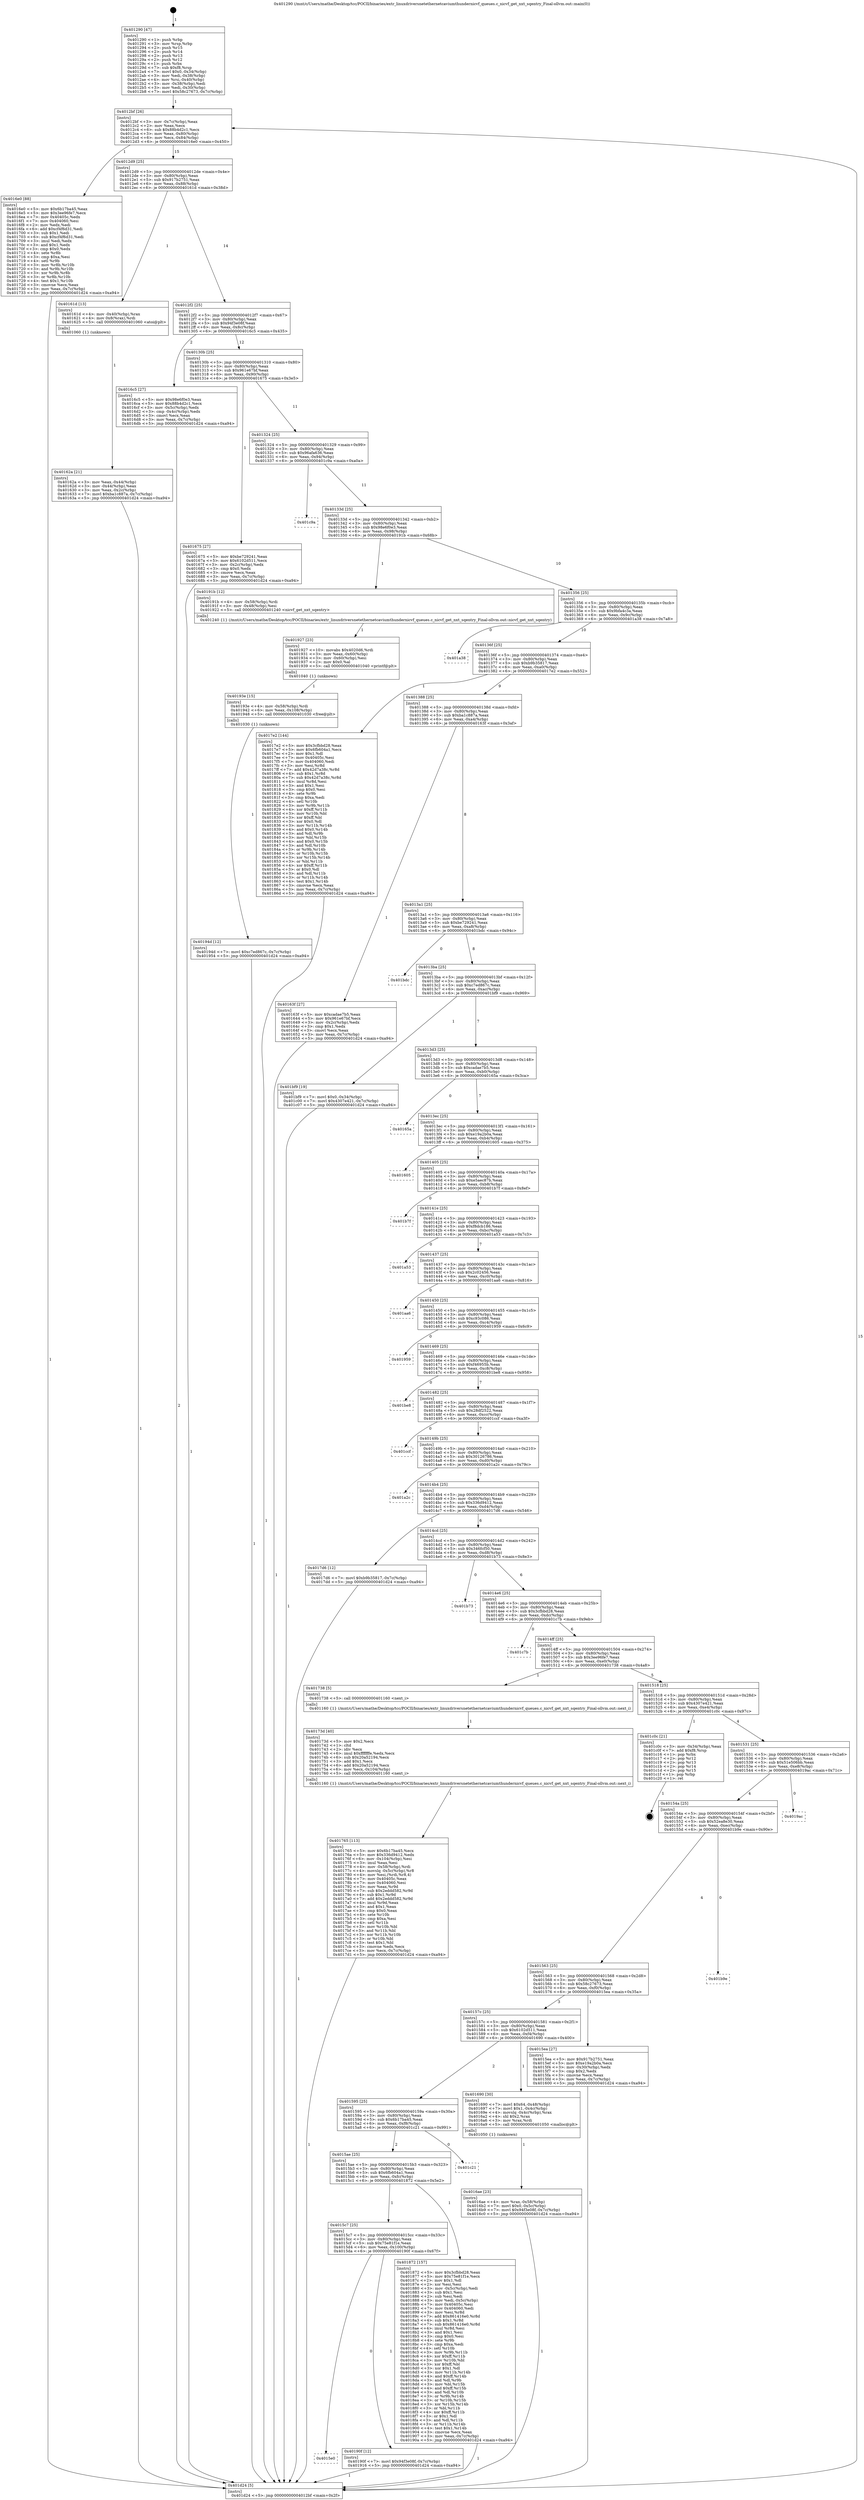 digraph "0x401290" {
  label = "0x401290 (/mnt/c/Users/mathe/Desktop/tcc/POCII/binaries/extr_linuxdriversnetethernetcaviumthundernicvf_queues.c_nicvf_get_nxt_sqentry_Final-ollvm.out::main(0))"
  labelloc = "t"
  node[shape=record]

  Entry [label="",width=0.3,height=0.3,shape=circle,fillcolor=black,style=filled]
  "0x4012bf" [label="{
     0x4012bf [26]\l
     | [instrs]\l
     &nbsp;&nbsp;0x4012bf \<+3\>: mov -0x7c(%rbp),%eax\l
     &nbsp;&nbsp;0x4012c2 \<+2\>: mov %eax,%ecx\l
     &nbsp;&nbsp;0x4012c4 \<+6\>: sub $0x88b4d2c1,%ecx\l
     &nbsp;&nbsp;0x4012ca \<+3\>: mov %eax,-0x80(%rbp)\l
     &nbsp;&nbsp;0x4012cd \<+6\>: mov %ecx,-0x84(%rbp)\l
     &nbsp;&nbsp;0x4012d3 \<+6\>: je 00000000004016e0 \<main+0x450\>\l
  }"]
  "0x4016e0" [label="{
     0x4016e0 [88]\l
     | [instrs]\l
     &nbsp;&nbsp;0x4016e0 \<+5\>: mov $0x6b17ba45,%eax\l
     &nbsp;&nbsp;0x4016e5 \<+5\>: mov $0x3ee96fe7,%ecx\l
     &nbsp;&nbsp;0x4016ea \<+7\>: mov 0x40405c,%edx\l
     &nbsp;&nbsp;0x4016f1 \<+7\>: mov 0x404060,%esi\l
     &nbsp;&nbsp;0x4016f8 \<+2\>: mov %edx,%edi\l
     &nbsp;&nbsp;0x4016fa \<+6\>: add $0xcf4f6d31,%edi\l
     &nbsp;&nbsp;0x401700 \<+3\>: sub $0x1,%edi\l
     &nbsp;&nbsp;0x401703 \<+6\>: sub $0xcf4f6d31,%edi\l
     &nbsp;&nbsp;0x401709 \<+3\>: imul %edi,%edx\l
     &nbsp;&nbsp;0x40170c \<+3\>: and $0x1,%edx\l
     &nbsp;&nbsp;0x40170f \<+3\>: cmp $0x0,%edx\l
     &nbsp;&nbsp;0x401712 \<+4\>: sete %r8b\l
     &nbsp;&nbsp;0x401716 \<+3\>: cmp $0xa,%esi\l
     &nbsp;&nbsp;0x401719 \<+4\>: setl %r9b\l
     &nbsp;&nbsp;0x40171d \<+3\>: mov %r8b,%r10b\l
     &nbsp;&nbsp;0x401720 \<+3\>: and %r9b,%r10b\l
     &nbsp;&nbsp;0x401723 \<+3\>: xor %r9b,%r8b\l
     &nbsp;&nbsp;0x401726 \<+3\>: or %r8b,%r10b\l
     &nbsp;&nbsp;0x401729 \<+4\>: test $0x1,%r10b\l
     &nbsp;&nbsp;0x40172d \<+3\>: cmovne %ecx,%eax\l
     &nbsp;&nbsp;0x401730 \<+3\>: mov %eax,-0x7c(%rbp)\l
     &nbsp;&nbsp;0x401733 \<+5\>: jmp 0000000000401d24 \<main+0xa94\>\l
  }"]
  "0x4012d9" [label="{
     0x4012d9 [25]\l
     | [instrs]\l
     &nbsp;&nbsp;0x4012d9 \<+5\>: jmp 00000000004012de \<main+0x4e\>\l
     &nbsp;&nbsp;0x4012de \<+3\>: mov -0x80(%rbp),%eax\l
     &nbsp;&nbsp;0x4012e1 \<+5\>: sub $0x917b2751,%eax\l
     &nbsp;&nbsp;0x4012e6 \<+6\>: mov %eax,-0x88(%rbp)\l
     &nbsp;&nbsp;0x4012ec \<+6\>: je 000000000040161d \<main+0x38d\>\l
  }"]
  Exit [label="",width=0.3,height=0.3,shape=circle,fillcolor=black,style=filled,peripheries=2]
  "0x40161d" [label="{
     0x40161d [13]\l
     | [instrs]\l
     &nbsp;&nbsp;0x40161d \<+4\>: mov -0x40(%rbp),%rax\l
     &nbsp;&nbsp;0x401621 \<+4\>: mov 0x8(%rax),%rdi\l
     &nbsp;&nbsp;0x401625 \<+5\>: call 0000000000401060 \<atoi@plt\>\l
     | [calls]\l
     &nbsp;&nbsp;0x401060 \{1\} (unknown)\l
  }"]
  "0x4012f2" [label="{
     0x4012f2 [25]\l
     | [instrs]\l
     &nbsp;&nbsp;0x4012f2 \<+5\>: jmp 00000000004012f7 \<main+0x67\>\l
     &nbsp;&nbsp;0x4012f7 \<+3\>: mov -0x80(%rbp),%eax\l
     &nbsp;&nbsp;0x4012fa \<+5\>: sub $0x94f3e08f,%eax\l
     &nbsp;&nbsp;0x4012ff \<+6\>: mov %eax,-0x8c(%rbp)\l
     &nbsp;&nbsp;0x401305 \<+6\>: je 00000000004016c5 \<main+0x435\>\l
  }"]
  "0x40194d" [label="{
     0x40194d [12]\l
     | [instrs]\l
     &nbsp;&nbsp;0x40194d \<+7\>: movl $0xc7ed867c,-0x7c(%rbp)\l
     &nbsp;&nbsp;0x401954 \<+5\>: jmp 0000000000401d24 \<main+0xa94\>\l
  }"]
  "0x4016c5" [label="{
     0x4016c5 [27]\l
     | [instrs]\l
     &nbsp;&nbsp;0x4016c5 \<+5\>: mov $0x98e6f0e3,%eax\l
     &nbsp;&nbsp;0x4016ca \<+5\>: mov $0x88b4d2c1,%ecx\l
     &nbsp;&nbsp;0x4016cf \<+3\>: mov -0x5c(%rbp),%edx\l
     &nbsp;&nbsp;0x4016d2 \<+3\>: cmp -0x4c(%rbp),%edx\l
     &nbsp;&nbsp;0x4016d5 \<+3\>: cmovl %ecx,%eax\l
     &nbsp;&nbsp;0x4016d8 \<+3\>: mov %eax,-0x7c(%rbp)\l
     &nbsp;&nbsp;0x4016db \<+5\>: jmp 0000000000401d24 \<main+0xa94\>\l
  }"]
  "0x40130b" [label="{
     0x40130b [25]\l
     | [instrs]\l
     &nbsp;&nbsp;0x40130b \<+5\>: jmp 0000000000401310 \<main+0x80\>\l
     &nbsp;&nbsp;0x401310 \<+3\>: mov -0x80(%rbp),%eax\l
     &nbsp;&nbsp;0x401313 \<+5\>: sub $0x961e67bf,%eax\l
     &nbsp;&nbsp;0x401318 \<+6\>: mov %eax,-0x90(%rbp)\l
     &nbsp;&nbsp;0x40131e \<+6\>: je 0000000000401675 \<main+0x3e5\>\l
  }"]
  "0x40193e" [label="{
     0x40193e [15]\l
     | [instrs]\l
     &nbsp;&nbsp;0x40193e \<+4\>: mov -0x58(%rbp),%rdi\l
     &nbsp;&nbsp;0x401942 \<+6\>: mov %eax,-0x108(%rbp)\l
     &nbsp;&nbsp;0x401948 \<+5\>: call 0000000000401030 \<free@plt\>\l
     | [calls]\l
     &nbsp;&nbsp;0x401030 \{1\} (unknown)\l
  }"]
  "0x401675" [label="{
     0x401675 [27]\l
     | [instrs]\l
     &nbsp;&nbsp;0x401675 \<+5\>: mov $0xbe729241,%eax\l
     &nbsp;&nbsp;0x40167a \<+5\>: mov $0x6102d511,%ecx\l
     &nbsp;&nbsp;0x40167f \<+3\>: mov -0x2c(%rbp),%edx\l
     &nbsp;&nbsp;0x401682 \<+3\>: cmp $0x0,%edx\l
     &nbsp;&nbsp;0x401685 \<+3\>: cmove %ecx,%eax\l
     &nbsp;&nbsp;0x401688 \<+3\>: mov %eax,-0x7c(%rbp)\l
     &nbsp;&nbsp;0x40168b \<+5\>: jmp 0000000000401d24 \<main+0xa94\>\l
  }"]
  "0x401324" [label="{
     0x401324 [25]\l
     | [instrs]\l
     &nbsp;&nbsp;0x401324 \<+5\>: jmp 0000000000401329 \<main+0x99\>\l
     &nbsp;&nbsp;0x401329 \<+3\>: mov -0x80(%rbp),%eax\l
     &nbsp;&nbsp;0x40132c \<+5\>: sub $0x96afa636,%eax\l
     &nbsp;&nbsp;0x401331 \<+6\>: mov %eax,-0x94(%rbp)\l
     &nbsp;&nbsp;0x401337 \<+6\>: je 0000000000401c9a \<main+0xa0a\>\l
  }"]
  "0x401927" [label="{
     0x401927 [23]\l
     | [instrs]\l
     &nbsp;&nbsp;0x401927 \<+10\>: movabs $0x4020d6,%rdi\l
     &nbsp;&nbsp;0x401931 \<+3\>: mov %eax,-0x60(%rbp)\l
     &nbsp;&nbsp;0x401934 \<+3\>: mov -0x60(%rbp),%esi\l
     &nbsp;&nbsp;0x401937 \<+2\>: mov $0x0,%al\l
     &nbsp;&nbsp;0x401939 \<+5\>: call 0000000000401040 \<printf@plt\>\l
     | [calls]\l
     &nbsp;&nbsp;0x401040 \{1\} (unknown)\l
  }"]
  "0x401c9a" [label="{
     0x401c9a\l
  }", style=dashed]
  "0x40133d" [label="{
     0x40133d [25]\l
     | [instrs]\l
     &nbsp;&nbsp;0x40133d \<+5\>: jmp 0000000000401342 \<main+0xb2\>\l
     &nbsp;&nbsp;0x401342 \<+3\>: mov -0x80(%rbp),%eax\l
     &nbsp;&nbsp;0x401345 \<+5\>: sub $0x98e6f0e3,%eax\l
     &nbsp;&nbsp;0x40134a \<+6\>: mov %eax,-0x98(%rbp)\l
     &nbsp;&nbsp;0x401350 \<+6\>: je 000000000040191b \<main+0x68b\>\l
  }"]
  "0x4015e0" [label="{
     0x4015e0\l
  }", style=dashed]
  "0x40191b" [label="{
     0x40191b [12]\l
     | [instrs]\l
     &nbsp;&nbsp;0x40191b \<+4\>: mov -0x58(%rbp),%rdi\l
     &nbsp;&nbsp;0x40191f \<+3\>: mov -0x48(%rbp),%esi\l
     &nbsp;&nbsp;0x401922 \<+5\>: call 0000000000401240 \<nicvf_get_nxt_sqentry\>\l
     | [calls]\l
     &nbsp;&nbsp;0x401240 \{1\} (/mnt/c/Users/mathe/Desktop/tcc/POCII/binaries/extr_linuxdriversnetethernetcaviumthundernicvf_queues.c_nicvf_get_nxt_sqentry_Final-ollvm.out::nicvf_get_nxt_sqentry)\l
  }"]
  "0x401356" [label="{
     0x401356 [25]\l
     | [instrs]\l
     &nbsp;&nbsp;0x401356 \<+5\>: jmp 000000000040135b \<main+0xcb\>\l
     &nbsp;&nbsp;0x40135b \<+3\>: mov -0x80(%rbp),%eax\l
     &nbsp;&nbsp;0x40135e \<+5\>: sub $0x9bfa4c3a,%eax\l
     &nbsp;&nbsp;0x401363 \<+6\>: mov %eax,-0x9c(%rbp)\l
     &nbsp;&nbsp;0x401369 \<+6\>: je 0000000000401a38 \<main+0x7a8\>\l
  }"]
  "0x40190f" [label="{
     0x40190f [12]\l
     | [instrs]\l
     &nbsp;&nbsp;0x40190f \<+7\>: movl $0x94f3e08f,-0x7c(%rbp)\l
     &nbsp;&nbsp;0x401916 \<+5\>: jmp 0000000000401d24 \<main+0xa94\>\l
  }"]
  "0x401a38" [label="{
     0x401a38\l
  }", style=dashed]
  "0x40136f" [label="{
     0x40136f [25]\l
     | [instrs]\l
     &nbsp;&nbsp;0x40136f \<+5\>: jmp 0000000000401374 \<main+0xe4\>\l
     &nbsp;&nbsp;0x401374 \<+3\>: mov -0x80(%rbp),%eax\l
     &nbsp;&nbsp;0x401377 \<+5\>: sub $0xb9b35817,%eax\l
     &nbsp;&nbsp;0x40137c \<+6\>: mov %eax,-0xa0(%rbp)\l
     &nbsp;&nbsp;0x401382 \<+6\>: je 00000000004017e2 \<main+0x552\>\l
  }"]
  "0x4015c7" [label="{
     0x4015c7 [25]\l
     | [instrs]\l
     &nbsp;&nbsp;0x4015c7 \<+5\>: jmp 00000000004015cc \<main+0x33c\>\l
     &nbsp;&nbsp;0x4015cc \<+3\>: mov -0x80(%rbp),%eax\l
     &nbsp;&nbsp;0x4015cf \<+5\>: sub $0x75e81f1e,%eax\l
     &nbsp;&nbsp;0x4015d4 \<+6\>: mov %eax,-0x100(%rbp)\l
     &nbsp;&nbsp;0x4015da \<+6\>: je 000000000040190f \<main+0x67f\>\l
  }"]
  "0x4017e2" [label="{
     0x4017e2 [144]\l
     | [instrs]\l
     &nbsp;&nbsp;0x4017e2 \<+5\>: mov $0x3cfbbd28,%eax\l
     &nbsp;&nbsp;0x4017e7 \<+5\>: mov $0x6fb604a1,%ecx\l
     &nbsp;&nbsp;0x4017ec \<+2\>: mov $0x1,%dl\l
     &nbsp;&nbsp;0x4017ee \<+7\>: mov 0x40405c,%esi\l
     &nbsp;&nbsp;0x4017f5 \<+7\>: mov 0x404060,%edi\l
     &nbsp;&nbsp;0x4017fc \<+3\>: mov %esi,%r8d\l
     &nbsp;&nbsp;0x4017ff \<+7\>: add $0x42d7a38c,%r8d\l
     &nbsp;&nbsp;0x401806 \<+4\>: sub $0x1,%r8d\l
     &nbsp;&nbsp;0x40180a \<+7\>: sub $0x42d7a38c,%r8d\l
     &nbsp;&nbsp;0x401811 \<+4\>: imul %r8d,%esi\l
     &nbsp;&nbsp;0x401815 \<+3\>: and $0x1,%esi\l
     &nbsp;&nbsp;0x401818 \<+3\>: cmp $0x0,%esi\l
     &nbsp;&nbsp;0x40181b \<+4\>: sete %r9b\l
     &nbsp;&nbsp;0x40181f \<+3\>: cmp $0xa,%edi\l
     &nbsp;&nbsp;0x401822 \<+4\>: setl %r10b\l
     &nbsp;&nbsp;0x401826 \<+3\>: mov %r9b,%r11b\l
     &nbsp;&nbsp;0x401829 \<+4\>: xor $0xff,%r11b\l
     &nbsp;&nbsp;0x40182d \<+3\>: mov %r10b,%bl\l
     &nbsp;&nbsp;0x401830 \<+3\>: xor $0xff,%bl\l
     &nbsp;&nbsp;0x401833 \<+3\>: xor $0x0,%dl\l
     &nbsp;&nbsp;0x401836 \<+3\>: mov %r11b,%r14b\l
     &nbsp;&nbsp;0x401839 \<+4\>: and $0x0,%r14b\l
     &nbsp;&nbsp;0x40183d \<+3\>: and %dl,%r9b\l
     &nbsp;&nbsp;0x401840 \<+3\>: mov %bl,%r15b\l
     &nbsp;&nbsp;0x401843 \<+4\>: and $0x0,%r15b\l
     &nbsp;&nbsp;0x401847 \<+3\>: and %dl,%r10b\l
     &nbsp;&nbsp;0x40184a \<+3\>: or %r9b,%r14b\l
     &nbsp;&nbsp;0x40184d \<+3\>: or %r10b,%r15b\l
     &nbsp;&nbsp;0x401850 \<+3\>: xor %r15b,%r14b\l
     &nbsp;&nbsp;0x401853 \<+3\>: or %bl,%r11b\l
     &nbsp;&nbsp;0x401856 \<+4\>: xor $0xff,%r11b\l
     &nbsp;&nbsp;0x40185a \<+3\>: or $0x0,%dl\l
     &nbsp;&nbsp;0x40185d \<+3\>: and %dl,%r11b\l
     &nbsp;&nbsp;0x401860 \<+3\>: or %r11b,%r14b\l
     &nbsp;&nbsp;0x401863 \<+4\>: test $0x1,%r14b\l
     &nbsp;&nbsp;0x401867 \<+3\>: cmovne %ecx,%eax\l
     &nbsp;&nbsp;0x40186a \<+3\>: mov %eax,-0x7c(%rbp)\l
     &nbsp;&nbsp;0x40186d \<+5\>: jmp 0000000000401d24 \<main+0xa94\>\l
  }"]
  "0x401388" [label="{
     0x401388 [25]\l
     | [instrs]\l
     &nbsp;&nbsp;0x401388 \<+5\>: jmp 000000000040138d \<main+0xfd\>\l
     &nbsp;&nbsp;0x40138d \<+3\>: mov -0x80(%rbp),%eax\l
     &nbsp;&nbsp;0x401390 \<+5\>: sub $0xba1c887a,%eax\l
     &nbsp;&nbsp;0x401395 \<+6\>: mov %eax,-0xa4(%rbp)\l
     &nbsp;&nbsp;0x40139b \<+6\>: je 000000000040163f \<main+0x3af\>\l
  }"]
  "0x401872" [label="{
     0x401872 [157]\l
     | [instrs]\l
     &nbsp;&nbsp;0x401872 \<+5\>: mov $0x3cfbbd28,%eax\l
     &nbsp;&nbsp;0x401877 \<+5\>: mov $0x75e81f1e,%ecx\l
     &nbsp;&nbsp;0x40187c \<+2\>: mov $0x1,%dl\l
     &nbsp;&nbsp;0x40187e \<+2\>: xor %esi,%esi\l
     &nbsp;&nbsp;0x401880 \<+3\>: mov -0x5c(%rbp),%edi\l
     &nbsp;&nbsp;0x401883 \<+3\>: sub $0x1,%esi\l
     &nbsp;&nbsp;0x401886 \<+2\>: sub %esi,%edi\l
     &nbsp;&nbsp;0x401888 \<+3\>: mov %edi,-0x5c(%rbp)\l
     &nbsp;&nbsp;0x40188b \<+7\>: mov 0x40405c,%esi\l
     &nbsp;&nbsp;0x401892 \<+7\>: mov 0x404060,%edi\l
     &nbsp;&nbsp;0x401899 \<+3\>: mov %esi,%r8d\l
     &nbsp;&nbsp;0x40189c \<+7\>: add $0x861416e0,%r8d\l
     &nbsp;&nbsp;0x4018a3 \<+4\>: sub $0x1,%r8d\l
     &nbsp;&nbsp;0x4018a7 \<+7\>: sub $0x861416e0,%r8d\l
     &nbsp;&nbsp;0x4018ae \<+4\>: imul %r8d,%esi\l
     &nbsp;&nbsp;0x4018b2 \<+3\>: and $0x1,%esi\l
     &nbsp;&nbsp;0x4018b5 \<+3\>: cmp $0x0,%esi\l
     &nbsp;&nbsp;0x4018b8 \<+4\>: sete %r9b\l
     &nbsp;&nbsp;0x4018bc \<+3\>: cmp $0xa,%edi\l
     &nbsp;&nbsp;0x4018bf \<+4\>: setl %r10b\l
     &nbsp;&nbsp;0x4018c3 \<+3\>: mov %r9b,%r11b\l
     &nbsp;&nbsp;0x4018c6 \<+4\>: xor $0xff,%r11b\l
     &nbsp;&nbsp;0x4018ca \<+3\>: mov %r10b,%bl\l
     &nbsp;&nbsp;0x4018cd \<+3\>: xor $0xff,%bl\l
     &nbsp;&nbsp;0x4018d0 \<+3\>: xor $0x1,%dl\l
     &nbsp;&nbsp;0x4018d3 \<+3\>: mov %r11b,%r14b\l
     &nbsp;&nbsp;0x4018d6 \<+4\>: and $0xff,%r14b\l
     &nbsp;&nbsp;0x4018da \<+3\>: and %dl,%r9b\l
     &nbsp;&nbsp;0x4018dd \<+3\>: mov %bl,%r15b\l
     &nbsp;&nbsp;0x4018e0 \<+4\>: and $0xff,%r15b\l
     &nbsp;&nbsp;0x4018e4 \<+3\>: and %dl,%r10b\l
     &nbsp;&nbsp;0x4018e7 \<+3\>: or %r9b,%r14b\l
     &nbsp;&nbsp;0x4018ea \<+3\>: or %r10b,%r15b\l
     &nbsp;&nbsp;0x4018ed \<+3\>: xor %r15b,%r14b\l
     &nbsp;&nbsp;0x4018f0 \<+3\>: or %bl,%r11b\l
     &nbsp;&nbsp;0x4018f3 \<+4\>: xor $0xff,%r11b\l
     &nbsp;&nbsp;0x4018f7 \<+3\>: or $0x1,%dl\l
     &nbsp;&nbsp;0x4018fa \<+3\>: and %dl,%r11b\l
     &nbsp;&nbsp;0x4018fd \<+3\>: or %r11b,%r14b\l
     &nbsp;&nbsp;0x401900 \<+4\>: test $0x1,%r14b\l
     &nbsp;&nbsp;0x401904 \<+3\>: cmovne %ecx,%eax\l
     &nbsp;&nbsp;0x401907 \<+3\>: mov %eax,-0x7c(%rbp)\l
     &nbsp;&nbsp;0x40190a \<+5\>: jmp 0000000000401d24 \<main+0xa94\>\l
  }"]
  "0x40163f" [label="{
     0x40163f [27]\l
     | [instrs]\l
     &nbsp;&nbsp;0x40163f \<+5\>: mov $0xcadae7b5,%eax\l
     &nbsp;&nbsp;0x401644 \<+5\>: mov $0x961e67bf,%ecx\l
     &nbsp;&nbsp;0x401649 \<+3\>: mov -0x2c(%rbp),%edx\l
     &nbsp;&nbsp;0x40164c \<+3\>: cmp $0x1,%edx\l
     &nbsp;&nbsp;0x40164f \<+3\>: cmovl %ecx,%eax\l
     &nbsp;&nbsp;0x401652 \<+3\>: mov %eax,-0x7c(%rbp)\l
     &nbsp;&nbsp;0x401655 \<+5\>: jmp 0000000000401d24 \<main+0xa94\>\l
  }"]
  "0x4013a1" [label="{
     0x4013a1 [25]\l
     | [instrs]\l
     &nbsp;&nbsp;0x4013a1 \<+5\>: jmp 00000000004013a6 \<main+0x116\>\l
     &nbsp;&nbsp;0x4013a6 \<+3\>: mov -0x80(%rbp),%eax\l
     &nbsp;&nbsp;0x4013a9 \<+5\>: sub $0xbe729241,%eax\l
     &nbsp;&nbsp;0x4013ae \<+6\>: mov %eax,-0xa8(%rbp)\l
     &nbsp;&nbsp;0x4013b4 \<+6\>: je 0000000000401bdc \<main+0x94c\>\l
  }"]
  "0x4015ae" [label="{
     0x4015ae [25]\l
     | [instrs]\l
     &nbsp;&nbsp;0x4015ae \<+5\>: jmp 00000000004015b3 \<main+0x323\>\l
     &nbsp;&nbsp;0x4015b3 \<+3\>: mov -0x80(%rbp),%eax\l
     &nbsp;&nbsp;0x4015b6 \<+5\>: sub $0x6fb604a1,%eax\l
     &nbsp;&nbsp;0x4015bb \<+6\>: mov %eax,-0xfc(%rbp)\l
     &nbsp;&nbsp;0x4015c1 \<+6\>: je 0000000000401872 \<main+0x5e2\>\l
  }"]
  "0x401bdc" [label="{
     0x401bdc\l
  }", style=dashed]
  "0x4013ba" [label="{
     0x4013ba [25]\l
     | [instrs]\l
     &nbsp;&nbsp;0x4013ba \<+5\>: jmp 00000000004013bf \<main+0x12f\>\l
     &nbsp;&nbsp;0x4013bf \<+3\>: mov -0x80(%rbp),%eax\l
     &nbsp;&nbsp;0x4013c2 \<+5\>: sub $0xc7ed867c,%eax\l
     &nbsp;&nbsp;0x4013c7 \<+6\>: mov %eax,-0xac(%rbp)\l
     &nbsp;&nbsp;0x4013cd \<+6\>: je 0000000000401bf9 \<main+0x969\>\l
  }"]
  "0x401c21" [label="{
     0x401c21\l
  }", style=dashed]
  "0x401bf9" [label="{
     0x401bf9 [19]\l
     | [instrs]\l
     &nbsp;&nbsp;0x401bf9 \<+7\>: movl $0x0,-0x34(%rbp)\l
     &nbsp;&nbsp;0x401c00 \<+7\>: movl $0x4307e421,-0x7c(%rbp)\l
     &nbsp;&nbsp;0x401c07 \<+5\>: jmp 0000000000401d24 \<main+0xa94\>\l
  }"]
  "0x4013d3" [label="{
     0x4013d3 [25]\l
     | [instrs]\l
     &nbsp;&nbsp;0x4013d3 \<+5\>: jmp 00000000004013d8 \<main+0x148\>\l
     &nbsp;&nbsp;0x4013d8 \<+3\>: mov -0x80(%rbp),%eax\l
     &nbsp;&nbsp;0x4013db \<+5\>: sub $0xcadae7b5,%eax\l
     &nbsp;&nbsp;0x4013e0 \<+6\>: mov %eax,-0xb0(%rbp)\l
     &nbsp;&nbsp;0x4013e6 \<+6\>: je 000000000040165a \<main+0x3ca\>\l
  }"]
  "0x401765" [label="{
     0x401765 [113]\l
     | [instrs]\l
     &nbsp;&nbsp;0x401765 \<+5\>: mov $0x6b17ba45,%ecx\l
     &nbsp;&nbsp;0x40176a \<+5\>: mov $0x336d9412,%edx\l
     &nbsp;&nbsp;0x40176f \<+6\>: mov -0x104(%rbp),%esi\l
     &nbsp;&nbsp;0x401775 \<+3\>: imul %eax,%esi\l
     &nbsp;&nbsp;0x401778 \<+4\>: mov -0x58(%rbp),%rdi\l
     &nbsp;&nbsp;0x40177c \<+4\>: movslq -0x5c(%rbp),%r8\l
     &nbsp;&nbsp;0x401780 \<+4\>: mov %esi,(%rdi,%r8,4)\l
     &nbsp;&nbsp;0x401784 \<+7\>: mov 0x40405c,%eax\l
     &nbsp;&nbsp;0x40178b \<+7\>: mov 0x404060,%esi\l
     &nbsp;&nbsp;0x401792 \<+3\>: mov %eax,%r9d\l
     &nbsp;&nbsp;0x401795 \<+7\>: sub $0x2eddd582,%r9d\l
     &nbsp;&nbsp;0x40179c \<+4\>: sub $0x1,%r9d\l
     &nbsp;&nbsp;0x4017a0 \<+7\>: add $0x2eddd582,%r9d\l
     &nbsp;&nbsp;0x4017a7 \<+4\>: imul %r9d,%eax\l
     &nbsp;&nbsp;0x4017ab \<+3\>: and $0x1,%eax\l
     &nbsp;&nbsp;0x4017ae \<+3\>: cmp $0x0,%eax\l
     &nbsp;&nbsp;0x4017b1 \<+4\>: sete %r10b\l
     &nbsp;&nbsp;0x4017b5 \<+3\>: cmp $0xa,%esi\l
     &nbsp;&nbsp;0x4017b8 \<+4\>: setl %r11b\l
     &nbsp;&nbsp;0x4017bc \<+3\>: mov %r10b,%bl\l
     &nbsp;&nbsp;0x4017bf \<+3\>: and %r11b,%bl\l
     &nbsp;&nbsp;0x4017c2 \<+3\>: xor %r11b,%r10b\l
     &nbsp;&nbsp;0x4017c5 \<+3\>: or %r10b,%bl\l
     &nbsp;&nbsp;0x4017c8 \<+3\>: test $0x1,%bl\l
     &nbsp;&nbsp;0x4017cb \<+3\>: cmovne %edx,%ecx\l
     &nbsp;&nbsp;0x4017ce \<+3\>: mov %ecx,-0x7c(%rbp)\l
     &nbsp;&nbsp;0x4017d1 \<+5\>: jmp 0000000000401d24 \<main+0xa94\>\l
  }"]
  "0x40165a" [label="{
     0x40165a\l
  }", style=dashed]
  "0x4013ec" [label="{
     0x4013ec [25]\l
     | [instrs]\l
     &nbsp;&nbsp;0x4013ec \<+5\>: jmp 00000000004013f1 \<main+0x161\>\l
     &nbsp;&nbsp;0x4013f1 \<+3\>: mov -0x80(%rbp),%eax\l
     &nbsp;&nbsp;0x4013f4 \<+5\>: sub $0xe19a2b0a,%eax\l
     &nbsp;&nbsp;0x4013f9 \<+6\>: mov %eax,-0xb4(%rbp)\l
     &nbsp;&nbsp;0x4013ff \<+6\>: je 0000000000401605 \<main+0x375\>\l
  }"]
  "0x40173d" [label="{
     0x40173d [40]\l
     | [instrs]\l
     &nbsp;&nbsp;0x40173d \<+5\>: mov $0x2,%ecx\l
     &nbsp;&nbsp;0x401742 \<+1\>: cltd\l
     &nbsp;&nbsp;0x401743 \<+2\>: idiv %ecx\l
     &nbsp;&nbsp;0x401745 \<+6\>: imul $0xfffffffe,%edx,%ecx\l
     &nbsp;&nbsp;0x40174b \<+6\>: sub $0x20a52194,%ecx\l
     &nbsp;&nbsp;0x401751 \<+3\>: add $0x1,%ecx\l
     &nbsp;&nbsp;0x401754 \<+6\>: add $0x20a52194,%ecx\l
     &nbsp;&nbsp;0x40175a \<+6\>: mov %ecx,-0x104(%rbp)\l
     &nbsp;&nbsp;0x401760 \<+5\>: call 0000000000401160 \<next_i\>\l
     | [calls]\l
     &nbsp;&nbsp;0x401160 \{1\} (/mnt/c/Users/mathe/Desktop/tcc/POCII/binaries/extr_linuxdriversnetethernetcaviumthundernicvf_queues.c_nicvf_get_nxt_sqentry_Final-ollvm.out::next_i)\l
  }"]
  "0x401605" [label="{
     0x401605\l
  }", style=dashed]
  "0x401405" [label="{
     0x401405 [25]\l
     | [instrs]\l
     &nbsp;&nbsp;0x401405 \<+5\>: jmp 000000000040140a \<main+0x17a\>\l
     &nbsp;&nbsp;0x40140a \<+3\>: mov -0x80(%rbp),%eax\l
     &nbsp;&nbsp;0x40140d \<+5\>: sub $0xe5aec87b,%eax\l
     &nbsp;&nbsp;0x401412 \<+6\>: mov %eax,-0xb8(%rbp)\l
     &nbsp;&nbsp;0x401418 \<+6\>: je 0000000000401b7f \<main+0x8ef\>\l
  }"]
  "0x4016ae" [label="{
     0x4016ae [23]\l
     | [instrs]\l
     &nbsp;&nbsp;0x4016ae \<+4\>: mov %rax,-0x58(%rbp)\l
     &nbsp;&nbsp;0x4016b2 \<+7\>: movl $0x0,-0x5c(%rbp)\l
     &nbsp;&nbsp;0x4016b9 \<+7\>: movl $0x94f3e08f,-0x7c(%rbp)\l
     &nbsp;&nbsp;0x4016c0 \<+5\>: jmp 0000000000401d24 \<main+0xa94\>\l
  }"]
  "0x401b7f" [label="{
     0x401b7f\l
  }", style=dashed]
  "0x40141e" [label="{
     0x40141e [25]\l
     | [instrs]\l
     &nbsp;&nbsp;0x40141e \<+5\>: jmp 0000000000401423 \<main+0x193\>\l
     &nbsp;&nbsp;0x401423 \<+3\>: mov -0x80(%rbp),%eax\l
     &nbsp;&nbsp;0x401426 \<+5\>: sub $0xf8dcb186,%eax\l
     &nbsp;&nbsp;0x40142b \<+6\>: mov %eax,-0xbc(%rbp)\l
     &nbsp;&nbsp;0x401431 \<+6\>: je 0000000000401a53 \<main+0x7c3\>\l
  }"]
  "0x401595" [label="{
     0x401595 [25]\l
     | [instrs]\l
     &nbsp;&nbsp;0x401595 \<+5\>: jmp 000000000040159a \<main+0x30a\>\l
     &nbsp;&nbsp;0x40159a \<+3\>: mov -0x80(%rbp),%eax\l
     &nbsp;&nbsp;0x40159d \<+5\>: sub $0x6b17ba45,%eax\l
     &nbsp;&nbsp;0x4015a2 \<+6\>: mov %eax,-0xf8(%rbp)\l
     &nbsp;&nbsp;0x4015a8 \<+6\>: je 0000000000401c21 \<main+0x991\>\l
  }"]
  "0x401a53" [label="{
     0x401a53\l
  }", style=dashed]
  "0x401437" [label="{
     0x401437 [25]\l
     | [instrs]\l
     &nbsp;&nbsp;0x401437 \<+5\>: jmp 000000000040143c \<main+0x1ac\>\l
     &nbsp;&nbsp;0x40143c \<+3\>: mov -0x80(%rbp),%eax\l
     &nbsp;&nbsp;0x40143f \<+5\>: sub $0x2c02456,%eax\l
     &nbsp;&nbsp;0x401444 \<+6\>: mov %eax,-0xc0(%rbp)\l
     &nbsp;&nbsp;0x40144a \<+6\>: je 0000000000401aa6 \<main+0x816\>\l
  }"]
  "0x401690" [label="{
     0x401690 [30]\l
     | [instrs]\l
     &nbsp;&nbsp;0x401690 \<+7\>: movl $0x64,-0x48(%rbp)\l
     &nbsp;&nbsp;0x401697 \<+7\>: movl $0x1,-0x4c(%rbp)\l
     &nbsp;&nbsp;0x40169e \<+4\>: movslq -0x4c(%rbp),%rax\l
     &nbsp;&nbsp;0x4016a2 \<+4\>: shl $0x2,%rax\l
     &nbsp;&nbsp;0x4016a6 \<+3\>: mov %rax,%rdi\l
     &nbsp;&nbsp;0x4016a9 \<+5\>: call 0000000000401050 \<malloc@plt\>\l
     | [calls]\l
     &nbsp;&nbsp;0x401050 \{1\} (unknown)\l
  }"]
  "0x401aa6" [label="{
     0x401aa6\l
  }", style=dashed]
  "0x401450" [label="{
     0x401450 [25]\l
     | [instrs]\l
     &nbsp;&nbsp;0x401450 \<+5\>: jmp 0000000000401455 \<main+0x1c5\>\l
     &nbsp;&nbsp;0x401455 \<+3\>: mov -0x80(%rbp),%eax\l
     &nbsp;&nbsp;0x401458 \<+5\>: sub $0xc93c086,%eax\l
     &nbsp;&nbsp;0x40145d \<+6\>: mov %eax,-0xc4(%rbp)\l
     &nbsp;&nbsp;0x401463 \<+6\>: je 0000000000401959 \<main+0x6c9\>\l
  }"]
  "0x40162a" [label="{
     0x40162a [21]\l
     | [instrs]\l
     &nbsp;&nbsp;0x40162a \<+3\>: mov %eax,-0x44(%rbp)\l
     &nbsp;&nbsp;0x40162d \<+3\>: mov -0x44(%rbp),%eax\l
     &nbsp;&nbsp;0x401630 \<+3\>: mov %eax,-0x2c(%rbp)\l
     &nbsp;&nbsp;0x401633 \<+7\>: movl $0xba1c887a,-0x7c(%rbp)\l
     &nbsp;&nbsp;0x40163a \<+5\>: jmp 0000000000401d24 \<main+0xa94\>\l
  }"]
  "0x401959" [label="{
     0x401959\l
  }", style=dashed]
  "0x401469" [label="{
     0x401469 [25]\l
     | [instrs]\l
     &nbsp;&nbsp;0x401469 \<+5\>: jmp 000000000040146e \<main+0x1de\>\l
     &nbsp;&nbsp;0x40146e \<+3\>: mov -0x80(%rbp),%eax\l
     &nbsp;&nbsp;0x401471 \<+5\>: sub $0xf46955b,%eax\l
     &nbsp;&nbsp;0x401476 \<+6\>: mov %eax,-0xc8(%rbp)\l
     &nbsp;&nbsp;0x40147c \<+6\>: je 0000000000401be8 \<main+0x958\>\l
  }"]
  "0x401290" [label="{
     0x401290 [47]\l
     | [instrs]\l
     &nbsp;&nbsp;0x401290 \<+1\>: push %rbp\l
     &nbsp;&nbsp;0x401291 \<+3\>: mov %rsp,%rbp\l
     &nbsp;&nbsp;0x401294 \<+2\>: push %r15\l
     &nbsp;&nbsp;0x401296 \<+2\>: push %r14\l
     &nbsp;&nbsp;0x401298 \<+2\>: push %r13\l
     &nbsp;&nbsp;0x40129a \<+2\>: push %r12\l
     &nbsp;&nbsp;0x40129c \<+1\>: push %rbx\l
     &nbsp;&nbsp;0x40129d \<+7\>: sub $0xf8,%rsp\l
     &nbsp;&nbsp;0x4012a4 \<+7\>: movl $0x0,-0x34(%rbp)\l
     &nbsp;&nbsp;0x4012ab \<+3\>: mov %edi,-0x38(%rbp)\l
     &nbsp;&nbsp;0x4012ae \<+4\>: mov %rsi,-0x40(%rbp)\l
     &nbsp;&nbsp;0x4012b2 \<+3\>: mov -0x38(%rbp),%edi\l
     &nbsp;&nbsp;0x4012b5 \<+3\>: mov %edi,-0x30(%rbp)\l
     &nbsp;&nbsp;0x4012b8 \<+7\>: movl $0x58c27673,-0x7c(%rbp)\l
  }"]
  "0x401be8" [label="{
     0x401be8\l
  }", style=dashed]
  "0x401482" [label="{
     0x401482 [25]\l
     | [instrs]\l
     &nbsp;&nbsp;0x401482 \<+5\>: jmp 0000000000401487 \<main+0x1f7\>\l
     &nbsp;&nbsp;0x401487 \<+3\>: mov -0x80(%rbp),%eax\l
     &nbsp;&nbsp;0x40148a \<+5\>: sub $0x28df2522,%eax\l
     &nbsp;&nbsp;0x40148f \<+6\>: mov %eax,-0xcc(%rbp)\l
     &nbsp;&nbsp;0x401495 \<+6\>: je 0000000000401ccf \<main+0xa3f\>\l
  }"]
  "0x401d24" [label="{
     0x401d24 [5]\l
     | [instrs]\l
     &nbsp;&nbsp;0x401d24 \<+5\>: jmp 00000000004012bf \<main+0x2f\>\l
  }"]
  "0x401ccf" [label="{
     0x401ccf\l
  }", style=dashed]
  "0x40149b" [label="{
     0x40149b [25]\l
     | [instrs]\l
     &nbsp;&nbsp;0x40149b \<+5\>: jmp 00000000004014a0 \<main+0x210\>\l
     &nbsp;&nbsp;0x4014a0 \<+3\>: mov -0x80(%rbp),%eax\l
     &nbsp;&nbsp;0x4014a3 \<+5\>: sub $0x30126786,%eax\l
     &nbsp;&nbsp;0x4014a8 \<+6\>: mov %eax,-0xd0(%rbp)\l
     &nbsp;&nbsp;0x4014ae \<+6\>: je 0000000000401a2c \<main+0x79c\>\l
  }"]
  "0x40157c" [label="{
     0x40157c [25]\l
     | [instrs]\l
     &nbsp;&nbsp;0x40157c \<+5\>: jmp 0000000000401581 \<main+0x2f1\>\l
     &nbsp;&nbsp;0x401581 \<+3\>: mov -0x80(%rbp),%eax\l
     &nbsp;&nbsp;0x401584 \<+5\>: sub $0x6102d511,%eax\l
     &nbsp;&nbsp;0x401589 \<+6\>: mov %eax,-0xf4(%rbp)\l
     &nbsp;&nbsp;0x40158f \<+6\>: je 0000000000401690 \<main+0x400\>\l
  }"]
  "0x401a2c" [label="{
     0x401a2c\l
  }", style=dashed]
  "0x4014b4" [label="{
     0x4014b4 [25]\l
     | [instrs]\l
     &nbsp;&nbsp;0x4014b4 \<+5\>: jmp 00000000004014b9 \<main+0x229\>\l
     &nbsp;&nbsp;0x4014b9 \<+3\>: mov -0x80(%rbp),%eax\l
     &nbsp;&nbsp;0x4014bc \<+5\>: sub $0x336d9412,%eax\l
     &nbsp;&nbsp;0x4014c1 \<+6\>: mov %eax,-0xd4(%rbp)\l
     &nbsp;&nbsp;0x4014c7 \<+6\>: je 00000000004017d6 \<main+0x546\>\l
  }"]
  "0x4015ea" [label="{
     0x4015ea [27]\l
     | [instrs]\l
     &nbsp;&nbsp;0x4015ea \<+5\>: mov $0x917b2751,%eax\l
     &nbsp;&nbsp;0x4015ef \<+5\>: mov $0xe19a2b0a,%ecx\l
     &nbsp;&nbsp;0x4015f4 \<+3\>: mov -0x30(%rbp),%edx\l
     &nbsp;&nbsp;0x4015f7 \<+3\>: cmp $0x2,%edx\l
     &nbsp;&nbsp;0x4015fa \<+3\>: cmovne %ecx,%eax\l
     &nbsp;&nbsp;0x4015fd \<+3\>: mov %eax,-0x7c(%rbp)\l
     &nbsp;&nbsp;0x401600 \<+5\>: jmp 0000000000401d24 \<main+0xa94\>\l
  }"]
  "0x4017d6" [label="{
     0x4017d6 [12]\l
     | [instrs]\l
     &nbsp;&nbsp;0x4017d6 \<+7\>: movl $0xb9b35817,-0x7c(%rbp)\l
     &nbsp;&nbsp;0x4017dd \<+5\>: jmp 0000000000401d24 \<main+0xa94\>\l
  }"]
  "0x4014cd" [label="{
     0x4014cd [25]\l
     | [instrs]\l
     &nbsp;&nbsp;0x4014cd \<+5\>: jmp 00000000004014d2 \<main+0x242\>\l
     &nbsp;&nbsp;0x4014d2 \<+3\>: mov -0x80(%rbp),%eax\l
     &nbsp;&nbsp;0x4014d5 \<+5\>: sub $0x346fcf50,%eax\l
     &nbsp;&nbsp;0x4014da \<+6\>: mov %eax,-0xd8(%rbp)\l
     &nbsp;&nbsp;0x4014e0 \<+6\>: je 0000000000401b73 \<main+0x8e3\>\l
  }"]
  "0x401563" [label="{
     0x401563 [25]\l
     | [instrs]\l
     &nbsp;&nbsp;0x401563 \<+5\>: jmp 0000000000401568 \<main+0x2d8\>\l
     &nbsp;&nbsp;0x401568 \<+3\>: mov -0x80(%rbp),%eax\l
     &nbsp;&nbsp;0x40156b \<+5\>: sub $0x58c27673,%eax\l
     &nbsp;&nbsp;0x401570 \<+6\>: mov %eax,-0xf0(%rbp)\l
     &nbsp;&nbsp;0x401576 \<+6\>: je 00000000004015ea \<main+0x35a\>\l
  }"]
  "0x401b73" [label="{
     0x401b73\l
  }", style=dashed]
  "0x4014e6" [label="{
     0x4014e6 [25]\l
     | [instrs]\l
     &nbsp;&nbsp;0x4014e6 \<+5\>: jmp 00000000004014eb \<main+0x25b\>\l
     &nbsp;&nbsp;0x4014eb \<+3\>: mov -0x80(%rbp),%eax\l
     &nbsp;&nbsp;0x4014ee \<+5\>: sub $0x3cfbbd28,%eax\l
     &nbsp;&nbsp;0x4014f3 \<+6\>: mov %eax,-0xdc(%rbp)\l
     &nbsp;&nbsp;0x4014f9 \<+6\>: je 0000000000401c7b \<main+0x9eb\>\l
  }"]
  "0x401b9e" [label="{
     0x401b9e\l
  }", style=dashed]
  "0x401c7b" [label="{
     0x401c7b\l
  }", style=dashed]
  "0x4014ff" [label="{
     0x4014ff [25]\l
     | [instrs]\l
     &nbsp;&nbsp;0x4014ff \<+5\>: jmp 0000000000401504 \<main+0x274\>\l
     &nbsp;&nbsp;0x401504 \<+3\>: mov -0x80(%rbp),%eax\l
     &nbsp;&nbsp;0x401507 \<+5\>: sub $0x3ee96fe7,%eax\l
     &nbsp;&nbsp;0x40150c \<+6\>: mov %eax,-0xe0(%rbp)\l
     &nbsp;&nbsp;0x401512 \<+6\>: je 0000000000401738 \<main+0x4a8\>\l
  }"]
  "0x40154a" [label="{
     0x40154a [25]\l
     | [instrs]\l
     &nbsp;&nbsp;0x40154a \<+5\>: jmp 000000000040154f \<main+0x2bf\>\l
     &nbsp;&nbsp;0x40154f \<+3\>: mov -0x80(%rbp),%eax\l
     &nbsp;&nbsp;0x401552 \<+5\>: sub $0x52ea8e30,%eax\l
     &nbsp;&nbsp;0x401557 \<+6\>: mov %eax,-0xec(%rbp)\l
     &nbsp;&nbsp;0x40155d \<+6\>: je 0000000000401b9e \<main+0x90e\>\l
  }"]
  "0x401738" [label="{
     0x401738 [5]\l
     | [instrs]\l
     &nbsp;&nbsp;0x401738 \<+5\>: call 0000000000401160 \<next_i\>\l
     | [calls]\l
     &nbsp;&nbsp;0x401160 \{1\} (/mnt/c/Users/mathe/Desktop/tcc/POCII/binaries/extr_linuxdriversnetethernetcaviumthundernicvf_queues.c_nicvf_get_nxt_sqentry_Final-ollvm.out::next_i)\l
  }"]
  "0x401518" [label="{
     0x401518 [25]\l
     | [instrs]\l
     &nbsp;&nbsp;0x401518 \<+5\>: jmp 000000000040151d \<main+0x28d\>\l
     &nbsp;&nbsp;0x40151d \<+3\>: mov -0x80(%rbp),%eax\l
     &nbsp;&nbsp;0x401520 \<+5\>: sub $0x4307e421,%eax\l
     &nbsp;&nbsp;0x401525 \<+6\>: mov %eax,-0xe4(%rbp)\l
     &nbsp;&nbsp;0x40152b \<+6\>: je 0000000000401c0c \<main+0x97c\>\l
  }"]
  "0x4019ac" [label="{
     0x4019ac\l
  }", style=dashed]
  "0x401c0c" [label="{
     0x401c0c [21]\l
     | [instrs]\l
     &nbsp;&nbsp;0x401c0c \<+3\>: mov -0x34(%rbp),%eax\l
     &nbsp;&nbsp;0x401c0f \<+7\>: add $0xf8,%rsp\l
     &nbsp;&nbsp;0x401c16 \<+1\>: pop %rbx\l
     &nbsp;&nbsp;0x401c17 \<+2\>: pop %r12\l
     &nbsp;&nbsp;0x401c19 \<+2\>: pop %r13\l
     &nbsp;&nbsp;0x401c1b \<+2\>: pop %r14\l
     &nbsp;&nbsp;0x401c1d \<+2\>: pop %r15\l
     &nbsp;&nbsp;0x401c1f \<+1\>: pop %rbp\l
     &nbsp;&nbsp;0x401c20 \<+1\>: ret\l
  }"]
  "0x401531" [label="{
     0x401531 [25]\l
     | [instrs]\l
     &nbsp;&nbsp;0x401531 \<+5\>: jmp 0000000000401536 \<main+0x2a6\>\l
     &nbsp;&nbsp;0x401536 \<+3\>: mov -0x80(%rbp),%eax\l
     &nbsp;&nbsp;0x401539 \<+5\>: sub $0x51e506bb,%eax\l
     &nbsp;&nbsp;0x40153e \<+6\>: mov %eax,-0xe8(%rbp)\l
     &nbsp;&nbsp;0x401544 \<+6\>: je 00000000004019ac \<main+0x71c\>\l
  }"]
  Entry -> "0x401290" [label=" 1"]
  "0x4012bf" -> "0x4016e0" [label=" 1"]
  "0x4012bf" -> "0x4012d9" [label=" 15"]
  "0x401c0c" -> Exit [label=" 1"]
  "0x4012d9" -> "0x40161d" [label=" 1"]
  "0x4012d9" -> "0x4012f2" [label=" 14"]
  "0x401bf9" -> "0x401d24" [label=" 1"]
  "0x4012f2" -> "0x4016c5" [label=" 2"]
  "0x4012f2" -> "0x40130b" [label=" 12"]
  "0x40194d" -> "0x401d24" [label=" 1"]
  "0x40130b" -> "0x401675" [label=" 1"]
  "0x40130b" -> "0x401324" [label=" 11"]
  "0x40193e" -> "0x40194d" [label=" 1"]
  "0x401324" -> "0x401c9a" [label=" 0"]
  "0x401324" -> "0x40133d" [label=" 11"]
  "0x401927" -> "0x40193e" [label=" 1"]
  "0x40133d" -> "0x40191b" [label=" 1"]
  "0x40133d" -> "0x401356" [label=" 10"]
  "0x40191b" -> "0x401927" [label=" 1"]
  "0x401356" -> "0x401a38" [label=" 0"]
  "0x401356" -> "0x40136f" [label=" 10"]
  "0x40190f" -> "0x401d24" [label=" 1"]
  "0x40136f" -> "0x4017e2" [label=" 1"]
  "0x40136f" -> "0x401388" [label=" 9"]
  "0x4015c7" -> "0x40190f" [label=" 1"]
  "0x401388" -> "0x40163f" [label=" 1"]
  "0x401388" -> "0x4013a1" [label=" 8"]
  "0x4015c7" -> "0x4015e0" [label=" 0"]
  "0x4013a1" -> "0x401bdc" [label=" 0"]
  "0x4013a1" -> "0x4013ba" [label=" 8"]
  "0x4015ae" -> "0x4015c7" [label=" 1"]
  "0x4013ba" -> "0x401bf9" [label=" 1"]
  "0x4013ba" -> "0x4013d3" [label=" 7"]
  "0x4015ae" -> "0x401872" [label=" 1"]
  "0x4013d3" -> "0x40165a" [label=" 0"]
  "0x4013d3" -> "0x4013ec" [label=" 7"]
  "0x401595" -> "0x4015ae" [label=" 2"]
  "0x4013ec" -> "0x401605" [label=" 0"]
  "0x4013ec" -> "0x401405" [label=" 7"]
  "0x401595" -> "0x401c21" [label=" 0"]
  "0x401405" -> "0x401b7f" [label=" 0"]
  "0x401405" -> "0x40141e" [label=" 7"]
  "0x401872" -> "0x401d24" [label=" 1"]
  "0x40141e" -> "0x401a53" [label=" 0"]
  "0x40141e" -> "0x401437" [label=" 7"]
  "0x4017e2" -> "0x401d24" [label=" 1"]
  "0x401437" -> "0x401aa6" [label=" 0"]
  "0x401437" -> "0x401450" [label=" 7"]
  "0x4017d6" -> "0x401d24" [label=" 1"]
  "0x401450" -> "0x401959" [label=" 0"]
  "0x401450" -> "0x401469" [label=" 7"]
  "0x40173d" -> "0x401765" [label=" 1"]
  "0x401469" -> "0x401be8" [label=" 0"]
  "0x401469" -> "0x401482" [label=" 7"]
  "0x401738" -> "0x40173d" [label=" 1"]
  "0x401482" -> "0x401ccf" [label=" 0"]
  "0x401482" -> "0x40149b" [label=" 7"]
  "0x4016e0" -> "0x401d24" [label=" 1"]
  "0x40149b" -> "0x401a2c" [label=" 0"]
  "0x40149b" -> "0x4014b4" [label=" 7"]
  "0x4016c5" -> "0x401d24" [label=" 2"]
  "0x4014b4" -> "0x4017d6" [label=" 1"]
  "0x4014b4" -> "0x4014cd" [label=" 6"]
  "0x4016ae" -> "0x401d24" [label=" 1"]
  "0x4014cd" -> "0x401b73" [label=" 0"]
  "0x4014cd" -> "0x4014e6" [label=" 6"]
  "0x40157c" -> "0x401595" [label=" 2"]
  "0x4014e6" -> "0x401c7b" [label=" 0"]
  "0x4014e6" -> "0x4014ff" [label=" 6"]
  "0x40157c" -> "0x401690" [label=" 1"]
  "0x4014ff" -> "0x401738" [label=" 1"]
  "0x4014ff" -> "0x401518" [label=" 5"]
  "0x401675" -> "0x401d24" [label=" 1"]
  "0x401518" -> "0x401c0c" [label=" 1"]
  "0x401518" -> "0x401531" [label=" 4"]
  "0x40163f" -> "0x401d24" [label=" 1"]
  "0x401531" -> "0x4019ac" [label=" 0"]
  "0x401531" -> "0x40154a" [label=" 4"]
  "0x401765" -> "0x401d24" [label=" 1"]
  "0x40154a" -> "0x401b9e" [label=" 0"]
  "0x40154a" -> "0x401563" [label=" 4"]
  "0x401690" -> "0x4016ae" [label=" 1"]
  "0x401563" -> "0x4015ea" [label=" 1"]
  "0x401563" -> "0x40157c" [label=" 3"]
  "0x4015ea" -> "0x401d24" [label=" 1"]
  "0x401290" -> "0x4012bf" [label=" 1"]
  "0x401d24" -> "0x4012bf" [label=" 15"]
  "0x40161d" -> "0x40162a" [label=" 1"]
  "0x40162a" -> "0x401d24" [label=" 1"]
}
